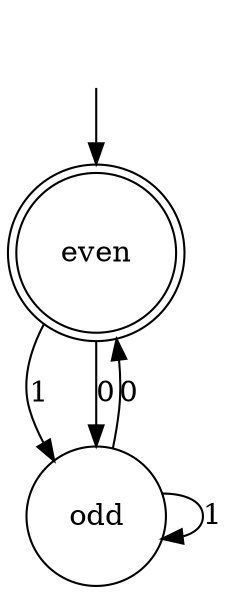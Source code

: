 digraph Automaton {

even [shape = doublecircle, label=<<TABLE BORDER="0" CELLBORDER="0" CELLSPACING="0"><TR><TD>even</TD></TR></TABLE>>];

_nil [style = invis, label=<<TABLE BORDER="0" CELLBORDER="" CELLSPACING="0"><TR><TD>_nil</TD></TR></TABLE>>];

odd [shape = circle, label=<<TABLE BORDER="0" CELLBORDER="0" CELLSPACING="0"><TR><TD>odd</TD></TR></TABLE>>];

odd->odd [label="1"];

_nil -> even [];

even->odd [label="1"];

even->odd [label="0"];

odd->even [label="0"];

}
